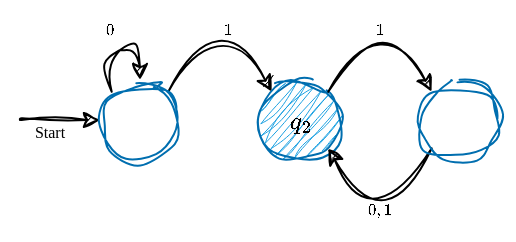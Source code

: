 <mxfile version="28.1.2">
  <diagram name="Pagina-1" id="0_Y369d2FRjVBH2EK2Xj">
    <mxGraphModel dx="268" dy="396" grid="1" gridSize="10" guides="1" tooltips="1" connect="1" arrows="1" fold="1" page="1" pageScale="1" pageWidth="827" pageHeight="1169" math="1" shadow="0">
      <root>
        <mxCell id="0" />
        <mxCell id="1" parent="0" />
        <mxCell id="LndQy3AwwbA_6xeOQmSC-6" value="" style="curved=1;endArrow=classic;html=1;rounded=0;entryX=0;entryY=0.5;entryDx=0;entryDy=0;sketch=1;curveFitting=1;jiggle=2;" parent="1" target="vv5qKR92X3TeovI_hpXN-23" edge="1">
          <mxGeometry width="50" height="50" relative="1" as="geometry">
            <mxPoint x="280" y="300" as="sourcePoint" />
            <mxPoint x="310" y="300" as="targetPoint" />
          </mxGeometry>
        </mxCell>
        <mxCell id="LndQy3AwwbA_6xeOQmSC-7" value="" style="curved=1;endArrow=classic;html=1;rounded=0;entryX=0;entryY=0;entryDx=0;entryDy=0;exitX=1;exitY=0;exitDx=0;exitDy=0;sketch=1;curveFitting=1;jiggle=2;" parent="1" source="vv5qKR92X3TeovI_hpXN-23" target="LndQy3AwwbA_6xeOQmSC-3" edge="1">
          <mxGeometry width="50" height="50" relative="1" as="geometry">
            <mxPoint x="359.142" y="275.858" as="sourcePoint" />
            <mxPoint x="384" y="274" as="targetPoint" />
            <Array as="points">
              <mxPoint x="380" y="240" />
            </Array>
          </mxGeometry>
        </mxCell>
        <mxCell id="LndQy3AwwbA_6xeOQmSC-13" value="&lt;font face=&quot;Comic Sans MS&quot;&gt;&lt;span style=&quot;font-size: 8px;&quot;&gt;$$1$$&lt;/span&gt;&lt;/font&gt;" style="text;strokeColor=none;align=center;fillColor=none;html=1;verticalAlign=middle;whiteSpace=wrap;rounded=0;sketch=1;curveFitting=1;jiggle=2;" parent="1" vertex="1">
          <mxGeometry x="354" y="240" width="60" height="30" as="geometry" />
        </mxCell>
        <mxCell id="LndQy3AwwbA_6xeOQmSC-22" value="&lt;span style=&quot;font-size: 8px;&quot;&gt;$$0$$&lt;/span&gt;" style="text;strokeColor=none;align=center;fillColor=none;html=1;verticalAlign=middle;whiteSpace=wrap;rounded=0;fontFamily=Comic Sans MS;sketch=1;curveFitting=1;jiggle=2;" parent="1" vertex="1">
          <mxGeometry x="290" y="240" width="70" height="30" as="geometry" />
        </mxCell>
        <mxCell id="LndQy3AwwbA_6xeOQmSC-23" value="&lt;font style=&quot;font-size: 8px;&quot;&gt;Start&lt;/font&gt;" style="text;strokeColor=none;align=center;fillColor=none;html=1;verticalAlign=middle;whiteSpace=wrap;rounded=0;fontFamily=Comic Sans MS;sketch=1;curveFitting=1;jiggle=2;" parent="1" vertex="1">
          <mxGeometry x="270" y="290" width="50" height="30" as="geometry" />
        </mxCell>
        <mxCell id="LndQy3AwwbA_6xeOQmSC-3" value="" style="ellipse;whiteSpace=wrap;html=1;fillColor=#1ba1e2;fontColor=#ffffff;strokeColor=#006EAF;sketch=1;curveFitting=1;jiggle=2;" parent="1" vertex="1">
          <mxGeometry x="400" y="280" width="40" height="40" as="geometry" />
        </mxCell>
        <mxCell id="LndQy3AwwbA_6xeOQmSC-16" value="&lt;font style=&quot;&quot; face=&quot;Comic Sans MS&quot;&gt;$$q_{2}$$&lt;/font&gt;" style="text;strokeColor=none;align=center;fillColor=none;html=1;verticalAlign=middle;whiteSpace=wrap;rounded=0;sketch=1;curveFitting=1;jiggle=2;" parent="1" vertex="1">
          <mxGeometry x="385" y="285" width="70" height="30" as="geometry" />
        </mxCell>
        <mxCell id="LndQy3AwwbA_6xeOQmSC-9" value="" style="curved=1;endArrow=classic;html=1;rounded=0;exitX=1;exitY=0;exitDx=0;exitDy=0;entryX=0;entryY=0;entryDx=0;entryDy=0;sketch=1;curveFitting=1;jiggle=2;" parent="1" source="LndQy3AwwbA_6xeOQmSC-3" target="vv5qKR92X3TeovI_hpXN-13" edge="1">
          <mxGeometry width="50" height="50" relative="1" as="geometry">
            <mxPoint x="453" y="256" as="sourcePoint" />
            <mxPoint x="467" y="250" as="targetPoint" />
            <Array as="points">
              <mxPoint x="460" y="240" />
            </Array>
          </mxGeometry>
        </mxCell>
        <mxCell id="LndQy3AwwbA_6xeOQmSC-10" value="" style="curved=1;endArrow=classic;html=1;rounded=0;exitX=0;exitY=1;exitDx=0;exitDy=0;entryX=1;entryY=1;entryDx=0;entryDy=0;sketch=1;curveFitting=1;jiggle=2;" parent="1" source="vv5qKR92X3TeovI_hpXN-13" target="LndQy3AwwbA_6xeOQmSC-3" edge="1">
          <mxGeometry width="50" height="50" relative="1" as="geometry">
            <mxPoint x="460" y="320" as="sourcePoint" />
            <mxPoint x="474" y="326" as="targetPoint" />
            <Array as="points">
              <mxPoint x="460" y="360" />
            </Array>
          </mxGeometry>
        </mxCell>
        <mxCell id="vv5qKR92X3TeovI_hpXN-13" value="&lt;font face=&quot;Comic Sans MS&quot;&gt;$$q_{3}$$&lt;/font&gt;" style="ellipse;whiteSpace=wrap;html=1;fillColor=none;fontColor=#ffffff;strokeColor=#006EAF;sketch=1;curveFitting=1;jiggle=2;" vertex="1" parent="1">
          <mxGeometry x="480" y="280" width="40" height="40" as="geometry" />
        </mxCell>
        <mxCell id="vv5qKR92X3TeovI_hpXN-23" value="&lt;font face=&quot;Comic Sans MS&quot;&gt;$$q_{3}$$&lt;/font&gt;" style="ellipse;whiteSpace=wrap;html=1;fillColor=none;fontColor=#ffffff;strokeColor=#006EAF;sketch=1;curveFitting=1;jiggle=2;" vertex="1" parent="1">
          <mxGeometry x="320" y="280" width="40" height="40" as="geometry" />
        </mxCell>
        <mxCell id="vv5qKR92X3TeovI_hpXN-24" value="" style="curved=1;endArrow=classic;html=1;rounded=0;entryX=0.5;entryY=0;entryDx=0;entryDy=0;exitX=0;exitY=0;exitDx=0;exitDy=0;sketch=1;curveFitting=1;jiggle=2;" edge="1" parent="1" source="vv5qKR92X3TeovI_hpXN-23" target="vv5qKR92X3TeovI_hpXN-23">
          <mxGeometry width="50" height="50" relative="1" as="geometry">
            <mxPoint x="280" y="278" as="sourcePoint" />
            <mxPoint x="332" y="278" as="targetPoint" />
            <Array as="points">
              <mxPoint x="320" y="270" />
              <mxPoint x="340" y="260" />
            </Array>
          </mxGeometry>
        </mxCell>
        <mxCell id="vv5qKR92X3TeovI_hpXN-26" value="&lt;font face=&quot;Comic Sans MS&quot;&gt;&lt;span style=&quot;font-size: 8px;&quot;&gt;$$1$$&lt;/span&gt;&lt;/font&gt;" style="text;strokeColor=none;align=center;fillColor=none;html=1;verticalAlign=middle;whiteSpace=wrap;rounded=0;sketch=1;curveFitting=1;jiggle=2;" vertex="1" parent="1">
          <mxGeometry x="430" y="240" width="60" height="30" as="geometry" />
        </mxCell>
        <mxCell id="vv5qKR92X3TeovI_hpXN-27" value="&lt;font face=&quot;Comic Sans MS&quot;&gt;&lt;span style=&quot;font-size: 8px;&quot;&gt;$$0,1$$&lt;/span&gt;&lt;/font&gt;" style="text;strokeColor=none;align=center;fillColor=none;html=1;verticalAlign=middle;whiteSpace=wrap;rounded=0;sketch=1;curveFitting=1;jiggle=2;" vertex="1" parent="1">
          <mxGeometry x="430" y="330" width="60" height="30" as="geometry" />
        </mxCell>
      </root>
    </mxGraphModel>
  </diagram>
</mxfile>
